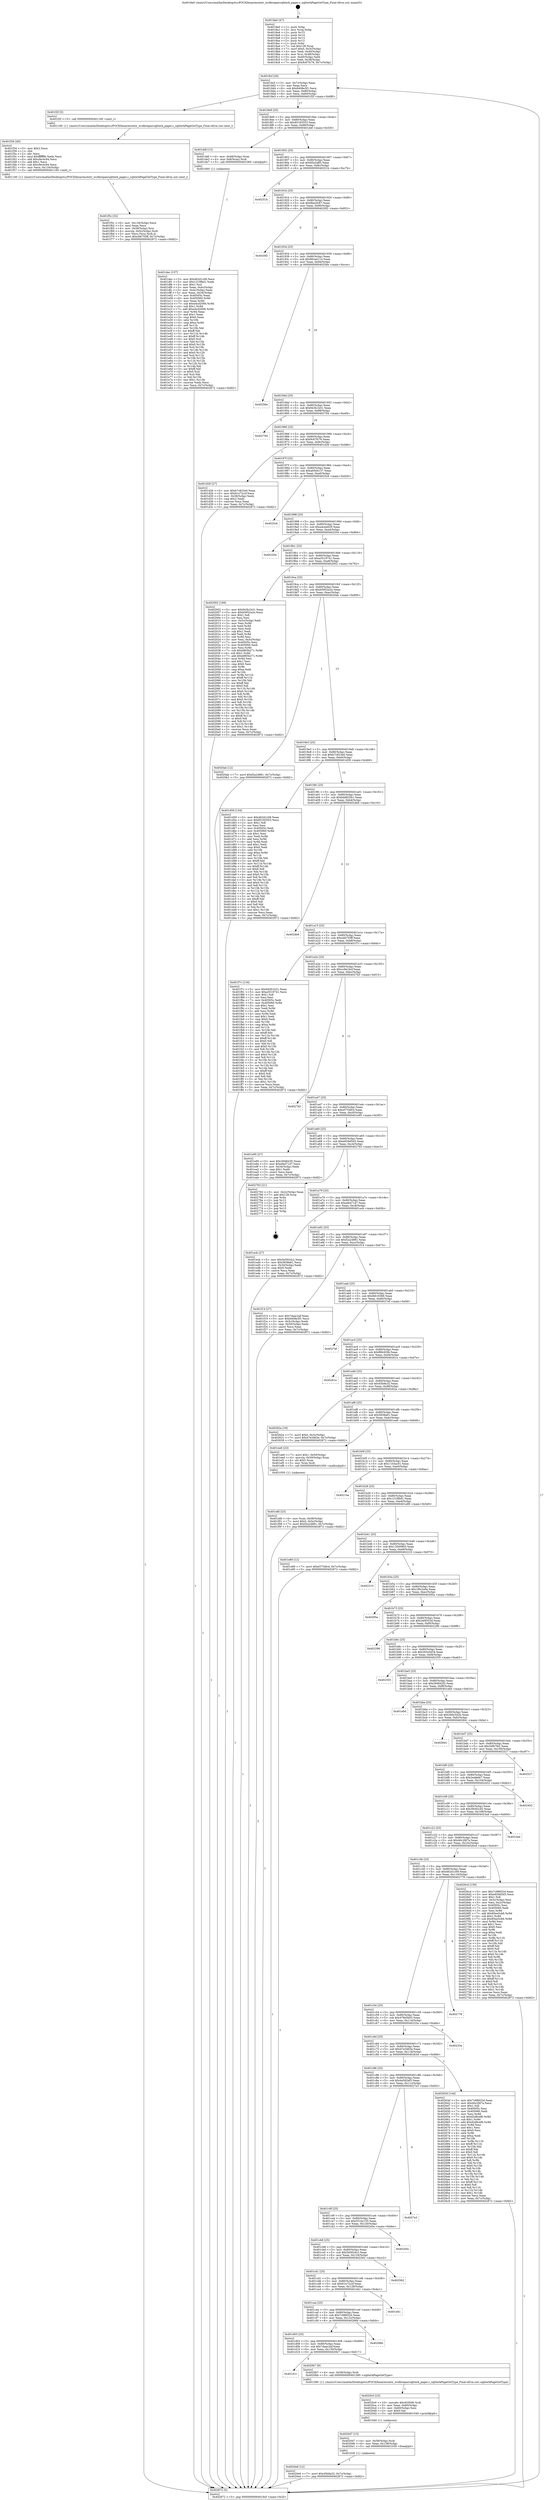 digraph "0x4018a0" {
  label = "0x4018a0 (/mnt/c/Users/mathe/Desktop/tcc/POCII/binaries/extr_wcdbrepairsqliterk_pager.c_sqliterkPageGetType_Final-ollvm.out::main(0))"
  labelloc = "t"
  node[shape=record]

  Entry [label="",width=0.3,height=0.3,shape=circle,fillcolor=black,style=filled]
  "0x4018cf" [label="{
     0x4018cf [26]\l
     | [instrs]\l
     &nbsp;&nbsp;0x4018cf \<+3\>: mov -0x7c(%rbp),%eax\l
     &nbsp;&nbsp;0x4018d2 \<+2\>: mov %eax,%ecx\l
     &nbsp;&nbsp;0x4018d4 \<+6\>: sub $0x8408e3f1,%ecx\l
     &nbsp;&nbsp;0x4018da \<+3\>: mov %eax,-0x80(%rbp)\l
     &nbsp;&nbsp;0x4018dd \<+6\>: mov %ecx,-0x84(%rbp)\l
     &nbsp;&nbsp;0x4018e3 \<+6\>: je 0000000000401f2f \<main+0x68f\>\l
  }"]
  "0x401f2f" [label="{
     0x401f2f [5]\l
     | [instrs]\l
     &nbsp;&nbsp;0x401f2f \<+5\>: call 0000000000401160 \<next_i\>\l
     | [calls]\l
     &nbsp;&nbsp;0x401160 \{1\} (/mnt/c/Users/mathe/Desktop/tcc/POCII/binaries/extr_wcdbrepairsqliterk_pager.c_sqliterkPageGetType_Final-ollvm.out::next_i)\l
  }"]
  "0x4018e9" [label="{
     0x4018e9 [25]\l
     | [instrs]\l
     &nbsp;&nbsp;0x4018e9 \<+5\>: jmp 00000000004018ee \<main+0x4e\>\l
     &nbsp;&nbsp;0x4018ee \<+3\>: mov -0x80(%rbp),%eax\l
     &nbsp;&nbsp;0x4018f1 \<+5\>: sub $0x85183553,%eax\l
     &nbsp;&nbsp;0x4018f6 \<+6\>: mov %eax,-0x88(%rbp)\l
     &nbsp;&nbsp;0x4018fc \<+6\>: je 0000000000401ddf \<main+0x53f\>\l
  }"]
  Exit [label="",width=0.3,height=0.3,shape=circle,fillcolor=black,style=filled,peripheries=2]
  "0x401ddf" [label="{
     0x401ddf [13]\l
     | [instrs]\l
     &nbsp;&nbsp;0x401ddf \<+4\>: mov -0x48(%rbp),%rax\l
     &nbsp;&nbsp;0x401de3 \<+4\>: mov 0x8(%rax),%rdi\l
     &nbsp;&nbsp;0x401de7 \<+5\>: call 0000000000401060 \<atoi@plt\>\l
     | [calls]\l
     &nbsp;&nbsp;0x401060 \{1\} (unknown)\l
  }"]
  "0x401902" [label="{
     0x401902 [25]\l
     | [instrs]\l
     &nbsp;&nbsp;0x401902 \<+5\>: jmp 0000000000401907 \<main+0x67\>\l
     &nbsp;&nbsp;0x401907 \<+3\>: mov -0x80(%rbp),%eax\l
     &nbsp;&nbsp;0x40190a \<+5\>: sub $0x85e2aff3,%eax\l
     &nbsp;&nbsp;0x40190f \<+6\>: mov %eax,-0x8c(%rbp)\l
     &nbsp;&nbsp;0x401915 \<+6\>: je 000000000040251b \<main+0xc7b\>\l
  }"]
  "0x4020e6" [label="{
     0x4020e6 [12]\l
     | [instrs]\l
     &nbsp;&nbsp;0x4020e6 \<+7\>: movl $0x45b9a32,-0x7c(%rbp)\l
     &nbsp;&nbsp;0x4020ed \<+5\>: jmp 0000000000402872 \<main+0xfd2\>\l
  }"]
  "0x40251b" [label="{
     0x40251b\l
  }", style=dashed]
  "0x40191b" [label="{
     0x40191b [25]\l
     | [instrs]\l
     &nbsp;&nbsp;0x40191b \<+5\>: jmp 0000000000401920 \<main+0x80\>\l
     &nbsp;&nbsp;0x401920 \<+3\>: mov -0x80(%rbp),%eax\l
     &nbsp;&nbsp;0x401923 \<+5\>: sub $0x8be2fc87,%eax\l
     &nbsp;&nbsp;0x401928 \<+6\>: mov %eax,-0x90(%rbp)\l
     &nbsp;&nbsp;0x40192e \<+6\>: je 00000000004020f2 \<main+0x852\>\l
  }"]
  "0x4020d7" [label="{
     0x4020d7 [15]\l
     | [instrs]\l
     &nbsp;&nbsp;0x4020d7 \<+4\>: mov -0x58(%rbp),%rdi\l
     &nbsp;&nbsp;0x4020db \<+6\>: mov %eax,-0x138(%rbp)\l
     &nbsp;&nbsp;0x4020e1 \<+5\>: call 0000000000401030 \<free@plt\>\l
     | [calls]\l
     &nbsp;&nbsp;0x401030 \{1\} (unknown)\l
  }"]
  "0x4020f2" [label="{
     0x4020f2\l
  }", style=dashed]
  "0x401934" [label="{
     0x401934 [25]\l
     | [instrs]\l
     &nbsp;&nbsp;0x401934 \<+5\>: jmp 0000000000401939 \<main+0x99\>\l
     &nbsp;&nbsp;0x401939 \<+3\>: mov -0x80(%rbp),%eax\l
     &nbsp;&nbsp;0x40193c \<+5\>: sub $0x90ca4114,%eax\l
     &nbsp;&nbsp;0x401941 \<+6\>: mov %eax,-0x94(%rbp)\l
     &nbsp;&nbsp;0x401947 \<+6\>: je 000000000040256e \<main+0xcce\>\l
  }"]
  "0x4020c0" [label="{
     0x4020c0 [23]\l
     | [instrs]\l
     &nbsp;&nbsp;0x4020c0 \<+10\>: movabs $0x4030d6,%rdi\l
     &nbsp;&nbsp;0x4020ca \<+3\>: mov %eax,-0x60(%rbp)\l
     &nbsp;&nbsp;0x4020cd \<+3\>: mov -0x60(%rbp),%esi\l
     &nbsp;&nbsp;0x4020d0 \<+2\>: mov $0x0,%al\l
     &nbsp;&nbsp;0x4020d2 \<+5\>: call 0000000000401040 \<printf@plt\>\l
     | [calls]\l
     &nbsp;&nbsp;0x401040 \{1\} (unknown)\l
  }"]
  "0x40256e" [label="{
     0x40256e\l
  }", style=dashed]
  "0x40194d" [label="{
     0x40194d [25]\l
     | [instrs]\l
     &nbsp;&nbsp;0x40194d \<+5\>: jmp 0000000000401952 \<main+0xb2\>\l
     &nbsp;&nbsp;0x401952 \<+3\>: mov -0x80(%rbp),%eax\l
     &nbsp;&nbsp;0x401955 \<+5\>: sub $0x943b1b31,%eax\l
     &nbsp;&nbsp;0x40195a \<+6\>: mov %eax,-0x98(%rbp)\l
     &nbsp;&nbsp;0x401960 \<+6\>: je 0000000000402794 \<main+0xef4\>\l
  }"]
  "0x401d1c" [label="{
     0x401d1c\l
  }", style=dashed]
  "0x402794" [label="{
     0x402794\l
  }", style=dashed]
  "0x401966" [label="{
     0x401966 [25]\l
     | [instrs]\l
     &nbsp;&nbsp;0x401966 \<+5\>: jmp 000000000040196b \<main+0xcb\>\l
     &nbsp;&nbsp;0x40196b \<+3\>: mov -0x80(%rbp),%eax\l
     &nbsp;&nbsp;0x40196e \<+5\>: sub $0x9c67fc76,%eax\l
     &nbsp;&nbsp;0x401973 \<+6\>: mov %eax,-0x9c(%rbp)\l
     &nbsp;&nbsp;0x401979 \<+6\>: je 0000000000401d26 \<main+0x486\>\l
  }"]
  "0x4020b7" [label="{
     0x4020b7 [9]\l
     | [instrs]\l
     &nbsp;&nbsp;0x4020b7 \<+4\>: mov -0x58(%rbp),%rdi\l
     &nbsp;&nbsp;0x4020bb \<+5\>: call 0000000000401580 \<sqliterkPageGetType\>\l
     | [calls]\l
     &nbsp;&nbsp;0x401580 \{1\} (/mnt/c/Users/mathe/Desktop/tcc/POCII/binaries/extr_wcdbrepairsqliterk_pager.c_sqliterkPageGetType_Final-ollvm.out::sqliterkPageGetType)\l
  }"]
  "0x401d26" [label="{
     0x401d26 [27]\l
     | [instrs]\l
     &nbsp;&nbsp;0x401d26 \<+5\>: mov $0xb7c823e0,%eax\l
     &nbsp;&nbsp;0x401d2b \<+5\>: mov $0x61e72ccf,%ecx\l
     &nbsp;&nbsp;0x401d30 \<+3\>: mov -0x38(%rbp),%edx\l
     &nbsp;&nbsp;0x401d33 \<+3\>: cmp $0x2,%edx\l
     &nbsp;&nbsp;0x401d36 \<+3\>: cmovne %ecx,%eax\l
     &nbsp;&nbsp;0x401d39 \<+3\>: mov %eax,-0x7c(%rbp)\l
     &nbsp;&nbsp;0x401d3c \<+5\>: jmp 0000000000402872 \<main+0xfd2\>\l
  }"]
  "0x40197f" [label="{
     0x40197f [25]\l
     | [instrs]\l
     &nbsp;&nbsp;0x40197f \<+5\>: jmp 0000000000401984 \<main+0xe4\>\l
     &nbsp;&nbsp;0x401984 \<+3\>: mov -0x80(%rbp),%eax\l
     &nbsp;&nbsp;0x401987 \<+5\>: sub $0xa05d4137,%eax\l
     &nbsp;&nbsp;0x40198c \<+6\>: mov %eax,-0xa0(%rbp)\l
     &nbsp;&nbsp;0x401992 \<+6\>: je 00000000004025c6 \<main+0xd26\>\l
  }"]
  "0x402872" [label="{
     0x402872 [5]\l
     | [instrs]\l
     &nbsp;&nbsp;0x402872 \<+5\>: jmp 00000000004018cf \<main+0x2f\>\l
  }"]
  "0x4018a0" [label="{
     0x4018a0 [47]\l
     | [instrs]\l
     &nbsp;&nbsp;0x4018a0 \<+1\>: push %rbp\l
     &nbsp;&nbsp;0x4018a1 \<+3\>: mov %rsp,%rbp\l
     &nbsp;&nbsp;0x4018a4 \<+2\>: push %r15\l
     &nbsp;&nbsp;0x4018a6 \<+2\>: push %r14\l
     &nbsp;&nbsp;0x4018a8 \<+2\>: push %r13\l
     &nbsp;&nbsp;0x4018aa \<+2\>: push %r12\l
     &nbsp;&nbsp;0x4018ac \<+1\>: push %rbx\l
     &nbsp;&nbsp;0x4018ad \<+7\>: sub $0x128,%rsp\l
     &nbsp;&nbsp;0x4018b4 \<+7\>: movl $0x0,-0x3c(%rbp)\l
     &nbsp;&nbsp;0x4018bb \<+3\>: mov %edi,-0x40(%rbp)\l
     &nbsp;&nbsp;0x4018be \<+4\>: mov %rsi,-0x48(%rbp)\l
     &nbsp;&nbsp;0x4018c2 \<+3\>: mov -0x40(%rbp),%edi\l
     &nbsp;&nbsp;0x4018c5 \<+3\>: mov %edi,-0x38(%rbp)\l
     &nbsp;&nbsp;0x4018c8 \<+7\>: movl $0x9c67fc76,-0x7c(%rbp)\l
  }"]
  "0x401d03" [label="{
     0x401d03 [25]\l
     | [instrs]\l
     &nbsp;&nbsp;0x401d03 \<+5\>: jmp 0000000000401d08 \<main+0x468\>\l
     &nbsp;&nbsp;0x401d08 \<+3\>: mov -0x80(%rbp),%eax\l
     &nbsp;&nbsp;0x401d0b \<+5\>: sub $0x7daac2af,%eax\l
     &nbsp;&nbsp;0x401d10 \<+6\>: mov %eax,-0x130(%rbp)\l
     &nbsp;&nbsp;0x401d16 \<+6\>: je 00000000004020b7 \<main+0x817\>\l
  }"]
  "0x4025c6" [label="{
     0x4025c6\l
  }", style=dashed]
  "0x401998" [label="{
     0x401998 [25]\l
     | [instrs]\l
     &nbsp;&nbsp;0x401998 \<+5\>: jmp 000000000040199d \<main+0xfd\>\l
     &nbsp;&nbsp;0x40199d \<+3\>: mov -0x80(%rbp),%eax\l
     &nbsp;&nbsp;0x4019a0 \<+5\>: sub $0xa4cee629,%eax\l
     &nbsp;&nbsp;0x4019a5 \<+6\>: mov %eax,-0xa4(%rbp)\l
     &nbsp;&nbsp;0x4019ab \<+6\>: je 0000000000402204 \<main+0x964\>\l
  }"]
  "0x40286b" [label="{
     0x40286b\l
  }", style=dashed]
  "0x402204" [label="{
     0x402204\l
  }", style=dashed]
  "0x4019b1" [label="{
     0x4019b1 [25]\l
     | [instrs]\l
     &nbsp;&nbsp;0x4019b1 \<+5\>: jmp 00000000004019b6 \<main+0x116\>\l
     &nbsp;&nbsp;0x4019b6 \<+3\>: mov -0x80(%rbp),%eax\l
     &nbsp;&nbsp;0x4019b9 \<+5\>: sub $0xa5519741,%eax\l
     &nbsp;&nbsp;0x4019be \<+6\>: mov %eax,-0xa8(%rbp)\l
     &nbsp;&nbsp;0x4019c4 \<+6\>: je 0000000000402002 \<main+0x762\>\l
  }"]
  "0x401cea" [label="{
     0x401cea [25]\l
     | [instrs]\l
     &nbsp;&nbsp;0x401cea \<+5\>: jmp 0000000000401cef \<main+0x44f\>\l
     &nbsp;&nbsp;0x401cef \<+3\>: mov -0x80(%rbp),%eax\l
     &nbsp;&nbsp;0x401cf2 \<+5\>: sub $0x7c98932d,%eax\l
     &nbsp;&nbsp;0x401cf7 \<+6\>: mov %eax,-0x12c(%rbp)\l
     &nbsp;&nbsp;0x401cfd \<+6\>: je 000000000040286b \<main+0xfcb\>\l
  }"]
  "0x402002" [label="{
     0x402002 [169]\l
     | [instrs]\l
     &nbsp;&nbsp;0x402002 \<+5\>: mov $0x943b1b31,%eax\l
     &nbsp;&nbsp;0x402007 \<+5\>: mov $0xb5952a2e,%ecx\l
     &nbsp;&nbsp;0x40200c \<+2\>: mov $0x1,%dl\l
     &nbsp;&nbsp;0x40200e \<+2\>: xor %esi,%esi\l
     &nbsp;&nbsp;0x402010 \<+3\>: mov -0x5c(%rbp),%edi\l
     &nbsp;&nbsp;0x402013 \<+3\>: mov %esi,%r8d\l
     &nbsp;&nbsp;0x402016 \<+3\>: sub %edi,%r8d\l
     &nbsp;&nbsp;0x402019 \<+2\>: mov %esi,%edi\l
     &nbsp;&nbsp;0x40201b \<+3\>: sub $0x1,%edi\l
     &nbsp;&nbsp;0x40201e \<+3\>: add %edi,%r8d\l
     &nbsp;&nbsp;0x402021 \<+3\>: sub %r8d,%esi\l
     &nbsp;&nbsp;0x402024 \<+3\>: mov %esi,-0x5c(%rbp)\l
     &nbsp;&nbsp;0x402027 \<+7\>: mov 0x40505c,%esi\l
     &nbsp;&nbsp;0x40202e \<+7\>: mov 0x405060,%edi\l
     &nbsp;&nbsp;0x402035 \<+3\>: mov %esi,%r8d\l
     &nbsp;&nbsp;0x402038 \<+7\>: sub $0xb865b271,%r8d\l
     &nbsp;&nbsp;0x40203f \<+4\>: sub $0x1,%r8d\l
     &nbsp;&nbsp;0x402043 \<+7\>: add $0xb865b271,%r8d\l
     &nbsp;&nbsp;0x40204a \<+4\>: imul %r8d,%esi\l
     &nbsp;&nbsp;0x40204e \<+3\>: and $0x1,%esi\l
     &nbsp;&nbsp;0x402051 \<+3\>: cmp $0x0,%esi\l
     &nbsp;&nbsp;0x402054 \<+4\>: sete %r9b\l
     &nbsp;&nbsp;0x402058 \<+3\>: cmp $0xa,%edi\l
     &nbsp;&nbsp;0x40205b \<+4\>: setl %r10b\l
     &nbsp;&nbsp;0x40205f \<+3\>: mov %r9b,%r11b\l
     &nbsp;&nbsp;0x402062 \<+4\>: xor $0xff,%r11b\l
     &nbsp;&nbsp;0x402066 \<+3\>: mov %r10b,%bl\l
     &nbsp;&nbsp;0x402069 \<+3\>: xor $0xff,%bl\l
     &nbsp;&nbsp;0x40206c \<+3\>: xor $0x0,%dl\l
     &nbsp;&nbsp;0x40206f \<+3\>: mov %r11b,%r14b\l
     &nbsp;&nbsp;0x402072 \<+4\>: and $0x0,%r14b\l
     &nbsp;&nbsp;0x402076 \<+3\>: and %dl,%r9b\l
     &nbsp;&nbsp;0x402079 \<+3\>: mov %bl,%r15b\l
     &nbsp;&nbsp;0x40207c \<+4\>: and $0x0,%r15b\l
     &nbsp;&nbsp;0x402080 \<+3\>: and %dl,%r10b\l
     &nbsp;&nbsp;0x402083 \<+3\>: or %r9b,%r14b\l
     &nbsp;&nbsp;0x402086 \<+3\>: or %r10b,%r15b\l
     &nbsp;&nbsp;0x402089 \<+3\>: xor %r15b,%r14b\l
     &nbsp;&nbsp;0x40208c \<+3\>: or %bl,%r11b\l
     &nbsp;&nbsp;0x40208f \<+4\>: xor $0xff,%r11b\l
     &nbsp;&nbsp;0x402093 \<+3\>: or $0x0,%dl\l
     &nbsp;&nbsp;0x402096 \<+3\>: and %dl,%r11b\l
     &nbsp;&nbsp;0x402099 \<+3\>: or %r11b,%r14b\l
     &nbsp;&nbsp;0x40209c \<+4\>: test $0x1,%r14b\l
     &nbsp;&nbsp;0x4020a0 \<+3\>: cmovne %ecx,%eax\l
     &nbsp;&nbsp;0x4020a3 \<+3\>: mov %eax,-0x7c(%rbp)\l
     &nbsp;&nbsp;0x4020a6 \<+5\>: jmp 0000000000402872 \<main+0xfd2\>\l
  }"]
  "0x4019ca" [label="{
     0x4019ca [25]\l
     | [instrs]\l
     &nbsp;&nbsp;0x4019ca \<+5\>: jmp 00000000004019cf \<main+0x12f\>\l
     &nbsp;&nbsp;0x4019cf \<+3\>: mov -0x80(%rbp),%eax\l
     &nbsp;&nbsp;0x4019d2 \<+5\>: sub $0xb5952a2e,%eax\l
     &nbsp;&nbsp;0x4019d7 \<+6\>: mov %eax,-0xac(%rbp)\l
     &nbsp;&nbsp;0x4019dd \<+6\>: je 00000000004020ab \<main+0x80b\>\l
  }"]
  "0x401d41" [label="{
     0x401d41\l
  }", style=dashed]
  "0x4020ab" [label="{
     0x4020ab [12]\l
     | [instrs]\l
     &nbsp;&nbsp;0x4020ab \<+7\>: movl $0xf2a24881,-0x7c(%rbp)\l
     &nbsp;&nbsp;0x4020b2 \<+5\>: jmp 0000000000402872 \<main+0xfd2\>\l
  }"]
  "0x4019e3" [label="{
     0x4019e3 [25]\l
     | [instrs]\l
     &nbsp;&nbsp;0x4019e3 \<+5\>: jmp 00000000004019e8 \<main+0x148\>\l
     &nbsp;&nbsp;0x4019e8 \<+3\>: mov -0x80(%rbp),%eax\l
     &nbsp;&nbsp;0x4019eb \<+5\>: sub $0xb7c823e0,%eax\l
     &nbsp;&nbsp;0x4019f0 \<+6\>: mov %eax,-0xb0(%rbp)\l
     &nbsp;&nbsp;0x4019f6 \<+6\>: je 0000000000401d59 \<main+0x4b9\>\l
  }"]
  "0x401cd1" [label="{
     0x401cd1 [25]\l
     | [instrs]\l
     &nbsp;&nbsp;0x401cd1 \<+5\>: jmp 0000000000401cd6 \<main+0x436\>\l
     &nbsp;&nbsp;0x401cd6 \<+3\>: mov -0x80(%rbp),%eax\l
     &nbsp;&nbsp;0x401cd9 \<+5\>: sub $0x61e72ccf,%eax\l
     &nbsp;&nbsp;0x401cde \<+6\>: mov %eax,-0x128(%rbp)\l
     &nbsp;&nbsp;0x401ce4 \<+6\>: je 0000000000401d41 \<main+0x4a1\>\l
  }"]
  "0x401d59" [label="{
     0x401d59 [134]\l
     | [instrs]\l
     &nbsp;&nbsp;0x401d59 \<+5\>: mov $0x462d1c09,%eax\l
     &nbsp;&nbsp;0x401d5e \<+5\>: mov $0x85183553,%ecx\l
     &nbsp;&nbsp;0x401d63 \<+2\>: mov $0x1,%dl\l
     &nbsp;&nbsp;0x401d65 \<+2\>: xor %esi,%esi\l
     &nbsp;&nbsp;0x401d67 \<+7\>: mov 0x40505c,%edi\l
     &nbsp;&nbsp;0x401d6e \<+8\>: mov 0x405060,%r8d\l
     &nbsp;&nbsp;0x401d76 \<+3\>: sub $0x1,%esi\l
     &nbsp;&nbsp;0x401d79 \<+3\>: mov %edi,%r9d\l
     &nbsp;&nbsp;0x401d7c \<+3\>: add %esi,%r9d\l
     &nbsp;&nbsp;0x401d7f \<+4\>: imul %r9d,%edi\l
     &nbsp;&nbsp;0x401d83 \<+3\>: and $0x1,%edi\l
     &nbsp;&nbsp;0x401d86 \<+3\>: cmp $0x0,%edi\l
     &nbsp;&nbsp;0x401d89 \<+4\>: sete %r10b\l
     &nbsp;&nbsp;0x401d8d \<+4\>: cmp $0xa,%r8d\l
     &nbsp;&nbsp;0x401d91 \<+4\>: setl %r11b\l
     &nbsp;&nbsp;0x401d95 \<+3\>: mov %r10b,%bl\l
     &nbsp;&nbsp;0x401d98 \<+3\>: xor $0xff,%bl\l
     &nbsp;&nbsp;0x401d9b \<+3\>: mov %r11b,%r14b\l
     &nbsp;&nbsp;0x401d9e \<+4\>: xor $0xff,%r14b\l
     &nbsp;&nbsp;0x401da2 \<+3\>: xor $0x0,%dl\l
     &nbsp;&nbsp;0x401da5 \<+3\>: mov %bl,%r15b\l
     &nbsp;&nbsp;0x401da8 \<+4\>: and $0x0,%r15b\l
     &nbsp;&nbsp;0x401dac \<+3\>: and %dl,%r10b\l
     &nbsp;&nbsp;0x401daf \<+3\>: mov %r14b,%r12b\l
     &nbsp;&nbsp;0x401db2 \<+4\>: and $0x0,%r12b\l
     &nbsp;&nbsp;0x401db6 \<+3\>: and %dl,%r11b\l
     &nbsp;&nbsp;0x401db9 \<+3\>: or %r10b,%r15b\l
     &nbsp;&nbsp;0x401dbc \<+3\>: or %r11b,%r12b\l
     &nbsp;&nbsp;0x401dbf \<+3\>: xor %r12b,%r15b\l
     &nbsp;&nbsp;0x401dc2 \<+3\>: or %r14b,%bl\l
     &nbsp;&nbsp;0x401dc5 \<+3\>: xor $0xff,%bl\l
     &nbsp;&nbsp;0x401dc8 \<+3\>: or $0x0,%dl\l
     &nbsp;&nbsp;0x401dcb \<+2\>: and %dl,%bl\l
     &nbsp;&nbsp;0x401dcd \<+3\>: or %bl,%r15b\l
     &nbsp;&nbsp;0x401dd0 \<+4\>: test $0x1,%r15b\l
     &nbsp;&nbsp;0x401dd4 \<+3\>: cmovne %ecx,%eax\l
     &nbsp;&nbsp;0x401dd7 \<+3\>: mov %eax,-0x7c(%rbp)\l
     &nbsp;&nbsp;0x401dda \<+5\>: jmp 0000000000402872 \<main+0xfd2\>\l
  }"]
  "0x4019fc" [label="{
     0x4019fc [25]\l
     | [instrs]\l
     &nbsp;&nbsp;0x4019fc \<+5\>: jmp 0000000000401a01 \<main+0x161\>\l
     &nbsp;&nbsp;0x401a01 \<+3\>: mov -0x80(%rbp),%eax\l
     &nbsp;&nbsp;0x401a04 \<+5\>: sub $0xbdd825b1,%eax\l
     &nbsp;&nbsp;0x401a09 \<+6\>: mov %eax,-0xb4(%rbp)\l
     &nbsp;&nbsp;0x401a0f \<+6\>: je 00000000004024b6 \<main+0xc16\>\l
  }"]
  "0x401dec" [label="{
     0x401dec [157]\l
     | [instrs]\l
     &nbsp;&nbsp;0x401dec \<+5\>: mov $0x462d1c09,%ecx\l
     &nbsp;&nbsp;0x401df1 \<+5\>: mov $0x1210fbd1,%edx\l
     &nbsp;&nbsp;0x401df6 \<+3\>: mov $0x1,%sil\l
     &nbsp;&nbsp;0x401df9 \<+3\>: mov %eax,-0x4c(%rbp)\l
     &nbsp;&nbsp;0x401dfc \<+3\>: mov -0x4c(%rbp),%eax\l
     &nbsp;&nbsp;0x401dff \<+3\>: mov %eax,-0x34(%rbp)\l
     &nbsp;&nbsp;0x401e02 \<+7\>: mov 0x40505c,%eax\l
     &nbsp;&nbsp;0x401e09 \<+8\>: mov 0x405060,%r8d\l
     &nbsp;&nbsp;0x401e11 \<+3\>: mov %eax,%r9d\l
     &nbsp;&nbsp;0x401e14 \<+7\>: sub $0xe4cd2006,%r9d\l
     &nbsp;&nbsp;0x401e1b \<+4\>: sub $0x1,%r9d\l
     &nbsp;&nbsp;0x401e1f \<+7\>: add $0xe4cd2006,%r9d\l
     &nbsp;&nbsp;0x401e26 \<+4\>: imul %r9d,%eax\l
     &nbsp;&nbsp;0x401e2a \<+3\>: and $0x1,%eax\l
     &nbsp;&nbsp;0x401e2d \<+3\>: cmp $0x0,%eax\l
     &nbsp;&nbsp;0x401e30 \<+4\>: sete %r10b\l
     &nbsp;&nbsp;0x401e34 \<+4\>: cmp $0xa,%r8d\l
     &nbsp;&nbsp;0x401e38 \<+4\>: setl %r11b\l
     &nbsp;&nbsp;0x401e3c \<+3\>: mov %r10b,%bl\l
     &nbsp;&nbsp;0x401e3f \<+3\>: xor $0xff,%bl\l
     &nbsp;&nbsp;0x401e42 \<+3\>: mov %r11b,%r14b\l
     &nbsp;&nbsp;0x401e45 \<+4\>: xor $0xff,%r14b\l
     &nbsp;&nbsp;0x401e49 \<+4\>: xor $0x0,%sil\l
     &nbsp;&nbsp;0x401e4d \<+3\>: mov %bl,%r15b\l
     &nbsp;&nbsp;0x401e50 \<+4\>: and $0x0,%r15b\l
     &nbsp;&nbsp;0x401e54 \<+3\>: and %sil,%r10b\l
     &nbsp;&nbsp;0x401e57 \<+3\>: mov %r14b,%r12b\l
     &nbsp;&nbsp;0x401e5a \<+4\>: and $0x0,%r12b\l
     &nbsp;&nbsp;0x401e5e \<+3\>: and %sil,%r11b\l
     &nbsp;&nbsp;0x401e61 \<+3\>: or %r10b,%r15b\l
     &nbsp;&nbsp;0x401e64 \<+3\>: or %r11b,%r12b\l
     &nbsp;&nbsp;0x401e67 \<+3\>: xor %r12b,%r15b\l
     &nbsp;&nbsp;0x401e6a \<+3\>: or %r14b,%bl\l
     &nbsp;&nbsp;0x401e6d \<+3\>: xor $0xff,%bl\l
     &nbsp;&nbsp;0x401e70 \<+4\>: or $0x0,%sil\l
     &nbsp;&nbsp;0x401e74 \<+3\>: and %sil,%bl\l
     &nbsp;&nbsp;0x401e77 \<+3\>: or %bl,%r15b\l
     &nbsp;&nbsp;0x401e7a \<+4\>: test $0x1,%r15b\l
     &nbsp;&nbsp;0x401e7e \<+3\>: cmovne %edx,%ecx\l
     &nbsp;&nbsp;0x401e81 \<+3\>: mov %ecx,-0x7c(%rbp)\l
     &nbsp;&nbsp;0x401e84 \<+5\>: jmp 0000000000402872 \<main+0xfd2\>\l
  }"]
  "0x402562" [label="{
     0x402562\l
  }", style=dashed]
  "0x4024b6" [label="{
     0x4024b6\l
  }", style=dashed]
  "0x401a15" [label="{
     0x401a15 [25]\l
     | [instrs]\l
     &nbsp;&nbsp;0x401a15 \<+5\>: jmp 0000000000401a1a \<main+0x17a\>\l
     &nbsp;&nbsp;0x401a1a \<+3\>: mov -0x80(%rbp),%eax\l
     &nbsp;&nbsp;0x401a1d \<+5\>: sub $0xcb6755ff,%eax\l
     &nbsp;&nbsp;0x401a22 \<+6\>: mov %eax,-0xb8(%rbp)\l
     &nbsp;&nbsp;0x401a28 \<+6\>: je 0000000000401f7c \<main+0x6dc\>\l
  }"]
  "0x401cb8" [label="{
     0x401cb8 [25]\l
     | [instrs]\l
     &nbsp;&nbsp;0x401cb8 \<+5\>: jmp 0000000000401cbd \<main+0x41d\>\l
     &nbsp;&nbsp;0x401cbd \<+3\>: mov -0x80(%rbp),%eax\l
     &nbsp;&nbsp;0x401cc0 \<+5\>: sub $0x5e5924c2,%eax\l
     &nbsp;&nbsp;0x401cc5 \<+6\>: mov %eax,-0x124(%rbp)\l
     &nbsp;&nbsp;0x401ccb \<+6\>: je 0000000000402562 \<main+0xcc2\>\l
  }"]
  "0x401f7c" [label="{
     0x401f7c [134]\l
     | [instrs]\l
     &nbsp;&nbsp;0x401f7c \<+5\>: mov $0x943b1b31,%eax\l
     &nbsp;&nbsp;0x401f81 \<+5\>: mov $0xa5519741,%ecx\l
     &nbsp;&nbsp;0x401f86 \<+2\>: mov $0x1,%dl\l
     &nbsp;&nbsp;0x401f88 \<+2\>: xor %esi,%esi\l
     &nbsp;&nbsp;0x401f8a \<+7\>: mov 0x40505c,%edi\l
     &nbsp;&nbsp;0x401f91 \<+8\>: mov 0x405060,%r8d\l
     &nbsp;&nbsp;0x401f99 \<+3\>: sub $0x1,%esi\l
     &nbsp;&nbsp;0x401f9c \<+3\>: mov %edi,%r9d\l
     &nbsp;&nbsp;0x401f9f \<+3\>: add %esi,%r9d\l
     &nbsp;&nbsp;0x401fa2 \<+4\>: imul %r9d,%edi\l
     &nbsp;&nbsp;0x401fa6 \<+3\>: and $0x1,%edi\l
     &nbsp;&nbsp;0x401fa9 \<+3\>: cmp $0x0,%edi\l
     &nbsp;&nbsp;0x401fac \<+4\>: sete %r10b\l
     &nbsp;&nbsp;0x401fb0 \<+4\>: cmp $0xa,%r8d\l
     &nbsp;&nbsp;0x401fb4 \<+4\>: setl %r11b\l
     &nbsp;&nbsp;0x401fb8 \<+3\>: mov %r10b,%bl\l
     &nbsp;&nbsp;0x401fbb \<+3\>: xor $0xff,%bl\l
     &nbsp;&nbsp;0x401fbe \<+3\>: mov %r11b,%r14b\l
     &nbsp;&nbsp;0x401fc1 \<+4\>: xor $0xff,%r14b\l
     &nbsp;&nbsp;0x401fc5 \<+3\>: xor $0x0,%dl\l
     &nbsp;&nbsp;0x401fc8 \<+3\>: mov %bl,%r15b\l
     &nbsp;&nbsp;0x401fcb \<+4\>: and $0x0,%r15b\l
     &nbsp;&nbsp;0x401fcf \<+3\>: and %dl,%r10b\l
     &nbsp;&nbsp;0x401fd2 \<+3\>: mov %r14b,%r12b\l
     &nbsp;&nbsp;0x401fd5 \<+4\>: and $0x0,%r12b\l
     &nbsp;&nbsp;0x401fd9 \<+3\>: and %dl,%r11b\l
     &nbsp;&nbsp;0x401fdc \<+3\>: or %r10b,%r15b\l
     &nbsp;&nbsp;0x401fdf \<+3\>: or %r11b,%r12b\l
     &nbsp;&nbsp;0x401fe2 \<+3\>: xor %r12b,%r15b\l
     &nbsp;&nbsp;0x401fe5 \<+3\>: or %r14b,%bl\l
     &nbsp;&nbsp;0x401fe8 \<+3\>: xor $0xff,%bl\l
     &nbsp;&nbsp;0x401feb \<+3\>: or $0x0,%dl\l
     &nbsp;&nbsp;0x401fee \<+2\>: and %dl,%bl\l
     &nbsp;&nbsp;0x401ff0 \<+3\>: or %bl,%r15b\l
     &nbsp;&nbsp;0x401ff3 \<+4\>: test $0x1,%r15b\l
     &nbsp;&nbsp;0x401ff7 \<+3\>: cmovne %ecx,%eax\l
     &nbsp;&nbsp;0x401ffa \<+3\>: mov %eax,-0x7c(%rbp)\l
     &nbsp;&nbsp;0x401ffd \<+5\>: jmp 0000000000402872 \<main+0xfd2\>\l
  }"]
  "0x401a2e" [label="{
     0x401a2e [25]\l
     | [instrs]\l
     &nbsp;&nbsp;0x401a2e \<+5\>: jmp 0000000000401a33 \<main+0x193\>\l
     &nbsp;&nbsp;0x401a33 \<+3\>: mov -0x80(%rbp),%eax\l
     &nbsp;&nbsp;0x401a36 \<+5\>: sub $0xcc9e1bcf,%eax\l
     &nbsp;&nbsp;0x401a3b \<+6\>: mov %eax,-0xbc(%rbp)\l
     &nbsp;&nbsp;0x401a41 \<+6\>: je 00000000004027b5 \<main+0xf15\>\l
  }"]
  "0x40245e" [label="{
     0x40245e\l
  }", style=dashed]
  "0x4027b5" [label="{
     0x4027b5\l
  }", style=dashed]
  "0x401a47" [label="{
     0x401a47 [25]\l
     | [instrs]\l
     &nbsp;&nbsp;0x401a47 \<+5\>: jmp 0000000000401a4c \<main+0x1ac\>\l
     &nbsp;&nbsp;0x401a4c \<+3\>: mov -0x80(%rbp),%eax\l
     &nbsp;&nbsp;0x401a4f \<+5\>: sub $0xe5754fc4,%eax\l
     &nbsp;&nbsp;0x401a54 \<+6\>: mov %eax,-0xc0(%rbp)\l
     &nbsp;&nbsp;0x401a5a \<+6\>: je 0000000000401e95 \<main+0x5f5\>\l
  }"]
  "0x401c9f" [label="{
     0x401c9f [25]\l
     | [instrs]\l
     &nbsp;&nbsp;0x401c9f \<+5\>: jmp 0000000000401ca4 \<main+0x404\>\l
     &nbsp;&nbsp;0x401ca4 \<+3\>: mov -0x80(%rbp),%eax\l
     &nbsp;&nbsp;0x401ca7 \<+5\>: sub $0x551bc155,%eax\l
     &nbsp;&nbsp;0x401cac \<+6\>: mov %eax,-0x120(%rbp)\l
     &nbsp;&nbsp;0x401cb2 \<+6\>: je 000000000040245e \<main+0xbbe\>\l
  }"]
  "0x401e95" [label="{
     0x401e95 [27]\l
     | [instrs]\l
     &nbsp;&nbsp;0x401e95 \<+5\>: mov $0x294842f2,%eax\l
     &nbsp;&nbsp;0x401e9a \<+5\>: mov $0xefed71d7,%ecx\l
     &nbsp;&nbsp;0x401e9f \<+3\>: mov -0x34(%rbp),%edx\l
     &nbsp;&nbsp;0x401ea2 \<+3\>: cmp $0x1,%edx\l
     &nbsp;&nbsp;0x401ea5 \<+3\>: cmovl %ecx,%eax\l
     &nbsp;&nbsp;0x401ea8 \<+3\>: mov %eax,-0x7c(%rbp)\l
     &nbsp;&nbsp;0x401eab \<+5\>: jmp 0000000000402872 \<main+0xfd2\>\l
  }"]
  "0x401a60" [label="{
     0x401a60 [25]\l
     | [instrs]\l
     &nbsp;&nbsp;0x401a60 \<+5\>: jmp 0000000000401a65 \<main+0x1c5\>\l
     &nbsp;&nbsp;0x401a65 \<+3\>: mov -0x80(%rbp),%eax\l
     &nbsp;&nbsp;0x401a68 \<+5\>: sub $0xe929d5d3,%eax\l
     &nbsp;&nbsp;0x401a6d \<+6\>: mov %eax,-0xc4(%rbp)\l
     &nbsp;&nbsp;0x401a73 \<+6\>: je 0000000000402763 \<main+0xec3\>\l
  }"]
  "0x4027e3" [label="{
     0x4027e3\l
  }", style=dashed]
  "0x402763" [label="{
     0x402763 [21]\l
     | [instrs]\l
     &nbsp;&nbsp;0x402763 \<+3\>: mov -0x2c(%rbp),%eax\l
     &nbsp;&nbsp;0x402766 \<+7\>: add $0x128,%rsp\l
     &nbsp;&nbsp;0x40276d \<+1\>: pop %rbx\l
     &nbsp;&nbsp;0x40276e \<+2\>: pop %r12\l
     &nbsp;&nbsp;0x402770 \<+2\>: pop %r13\l
     &nbsp;&nbsp;0x402772 \<+2\>: pop %r14\l
     &nbsp;&nbsp;0x402774 \<+2\>: pop %r15\l
     &nbsp;&nbsp;0x402776 \<+1\>: pop %rbp\l
     &nbsp;&nbsp;0x402777 \<+1\>: ret\l
  }"]
  "0x401a79" [label="{
     0x401a79 [25]\l
     | [instrs]\l
     &nbsp;&nbsp;0x401a79 \<+5\>: jmp 0000000000401a7e \<main+0x1de\>\l
     &nbsp;&nbsp;0x401a7e \<+3\>: mov -0x80(%rbp),%eax\l
     &nbsp;&nbsp;0x401a81 \<+5\>: sub $0xefed71d7,%eax\l
     &nbsp;&nbsp;0x401a86 \<+6\>: mov %eax,-0xc8(%rbp)\l
     &nbsp;&nbsp;0x401a8c \<+6\>: je 0000000000401ecb \<main+0x62b\>\l
  }"]
  "0x401c86" [label="{
     0x401c86 [25]\l
     | [instrs]\l
     &nbsp;&nbsp;0x401c86 \<+5\>: jmp 0000000000401c8b \<main+0x3eb\>\l
     &nbsp;&nbsp;0x401c8b \<+3\>: mov -0x80(%rbp),%eax\l
     &nbsp;&nbsp;0x401c8e \<+5\>: sub $0x4a582ef3,%eax\l
     &nbsp;&nbsp;0x401c93 \<+6\>: mov %eax,-0x11c(%rbp)\l
     &nbsp;&nbsp;0x401c99 \<+6\>: je 00000000004027e3 \<main+0xf43\>\l
  }"]
  "0x401ecb" [label="{
     0x401ecb [27]\l
     | [instrs]\l
     &nbsp;&nbsp;0x401ecb \<+5\>: mov $0x5e5924c2,%eax\l
     &nbsp;&nbsp;0x401ed0 \<+5\>: mov $0x5838a61,%ecx\l
     &nbsp;&nbsp;0x401ed5 \<+3\>: mov -0x34(%rbp),%edx\l
     &nbsp;&nbsp;0x401ed8 \<+3\>: cmp $0x0,%edx\l
     &nbsp;&nbsp;0x401edb \<+3\>: cmove %ecx,%eax\l
     &nbsp;&nbsp;0x401ede \<+3\>: mov %eax,-0x7c(%rbp)\l
     &nbsp;&nbsp;0x401ee1 \<+5\>: jmp 0000000000402872 \<main+0xfd2\>\l
  }"]
  "0x401a92" [label="{
     0x401a92 [25]\l
     | [instrs]\l
     &nbsp;&nbsp;0x401a92 \<+5\>: jmp 0000000000401a97 \<main+0x1f7\>\l
     &nbsp;&nbsp;0x401a97 \<+3\>: mov -0x80(%rbp),%eax\l
     &nbsp;&nbsp;0x401a9a \<+5\>: sub $0xf2a24881,%eax\l
     &nbsp;&nbsp;0x401a9f \<+6\>: mov %eax,-0xcc(%rbp)\l
     &nbsp;&nbsp;0x401aa5 \<+6\>: je 0000000000401f14 \<main+0x674\>\l
  }"]
  "0x40263d" [label="{
     0x40263d [144]\l
     | [instrs]\l
     &nbsp;&nbsp;0x40263d \<+5\>: mov $0x7c98932d,%eax\l
     &nbsp;&nbsp;0x402642 \<+5\>: mov $0x40c2fd7a,%ecx\l
     &nbsp;&nbsp;0x402647 \<+2\>: mov $0x1,%dl\l
     &nbsp;&nbsp;0x402649 \<+7\>: mov 0x40505c,%esi\l
     &nbsp;&nbsp;0x402650 \<+7\>: mov 0x405060,%edi\l
     &nbsp;&nbsp;0x402657 \<+3\>: mov %esi,%r8d\l
     &nbsp;&nbsp;0x40265a \<+7\>: sub $0xd2d8cef6,%r8d\l
     &nbsp;&nbsp;0x402661 \<+4\>: sub $0x1,%r8d\l
     &nbsp;&nbsp;0x402665 \<+7\>: add $0xd2d8cef6,%r8d\l
     &nbsp;&nbsp;0x40266c \<+4\>: imul %r8d,%esi\l
     &nbsp;&nbsp;0x402670 \<+3\>: and $0x1,%esi\l
     &nbsp;&nbsp;0x402673 \<+3\>: cmp $0x0,%esi\l
     &nbsp;&nbsp;0x402676 \<+4\>: sete %r9b\l
     &nbsp;&nbsp;0x40267a \<+3\>: cmp $0xa,%edi\l
     &nbsp;&nbsp;0x40267d \<+4\>: setl %r10b\l
     &nbsp;&nbsp;0x402681 \<+3\>: mov %r9b,%r11b\l
     &nbsp;&nbsp;0x402684 \<+4\>: xor $0xff,%r11b\l
     &nbsp;&nbsp;0x402688 \<+3\>: mov %r10b,%bl\l
     &nbsp;&nbsp;0x40268b \<+3\>: xor $0xff,%bl\l
     &nbsp;&nbsp;0x40268e \<+3\>: xor $0x0,%dl\l
     &nbsp;&nbsp;0x402691 \<+3\>: mov %r11b,%r14b\l
     &nbsp;&nbsp;0x402694 \<+4\>: and $0x0,%r14b\l
     &nbsp;&nbsp;0x402698 \<+3\>: and %dl,%r9b\l
     &nbsp;&nbsp;0x40269b \<+3\>: mov %bl,%r15b\l
     &nbsp;&nbsp;0x40269e \<+4\>: and $0x0,%r15b\l
     &nbsp;&nbsp;0x4026a2 \<+3\>: and %dl,%r10b\l
     &nbsp;&nbsp;0x4026a5 \<+3\>: or %r9b,%r14b\l
     &nbsp;&nbsp;0x4026a8 \<+3\>: or %r10b,%r15b\l
     &nbsp;&nbsp;0x4026ab \<+3\>: xor %r15b,%r14b\l
     &nbsp;&nbsp;0x4026ae \<+3\>: or %bl,%r11b\l
     &nbsp;&nbsp;0x4026b1 \<+4\>: xor $0xff,%r11b\l
     &nbsp;&nbsp;0x4026b5 \<+3\>: or $0x0,%dl\l
     &nbsp;&nbsp;0x4026b8 \<+3\>: and %dl,%r11b\l
     &nbsp;&nbsp;0x4026bb \<+3\>: or %r11b,%r14b\l
     &nbsp;&nbsp;0x4026be \<+4\>: test $0x1,%r14b\l
     &nbsp;&nbsp;0x4026c2 \<+3\>: cmovne %ecx,%eax\l
     &nbsp;&nbsp;0x4026c5 \<+3\>: mov %eax,-0x7c(%rbp)\l
     &nbsp;&nbsp;0x4026c8 \<+5\>: jmp 0000000000402872 \<main+0xfd2\>\l
  }"]
  "0x401f14" [label="{
     0x401f14 [27]\l
     | [instrs]\l
     &nbsp;&nbsp;0x401f14 \<+5\>: mov $0x7daac2af,%eax\l
     &nbsp;&nbsp;0x401f19 \<+5\>: mov $0x8408e3f1,%ecx\l
     &nbsp;&nbsp;0x401f1e \<+3\>: mov -0x5c(%rbp),%edx\l
     &nbsp;&nbsp;0x401f21 \<+3\>: cmp -0x50(%rbp),%edx\l
     &nbsp;&nbsp;0x401f24 \<+3\>: cmovl %ecx,%eax\l
     &nbsp;&nbsp;0x401f27 \<+3\>: mov %eax,-0x7c(%rbp)\l
     &nbsp;&nbsp;0x401f2a \<+5\>: jmp 0000000000402872 \<main+0xfd2\>\l
  }"]
  "0x401aab" [label="{
     0x401aab [25]\l
     | [instrs]\l
     &nbsp;&nbsp;0x401aab \<+5\>: jmp 0000000000401ab0 \<main+0x210\>\l
     &nbsp;&nbsp;0x401ab0 \<+3\>: mov -0x80(%rbp),%eax\l
     &nbsp;&nbsp;0x401ab3 \<+5\>: sub $0xf4619368,%eax\l
     &nbsp;&nbsp;0x401ab8 \<+6\>: mov %eax,-0xd0(%rbp)\l
     &nbsp;&nbsp;0x401abe \<+6\>: je 00000000004027ef \<main+0xf4f\>\l
  }"]
  "0x401c6d" [label="{
     0x401c6d [25]\l
     | [instrs]\l
     &nbsp;&nbsp;0x401c6d \<+5\>: jmp 0000000000401c72 \<main+0x3d2\>\l
     &nbsp;&nbsp;0x401c72 \<+3\>: mov -0x80(%rbp),%eax\l
     &nbsp;&nbsp;0x401c75 \<+5\>: sub $0x47e3463e,%eax\l
     &nbsp;&nbsp;0x401c7a \<+6\>: mov %eax,-0x118(%rbp)\l
     &nbsp;&nbsp;0x401c80 \<+6\>: je 000000000040263d \<main+0xd9d\>\l
  }"]
  "0x4027ef" [label="{
     0x4027ef\l
  }", style=dashed]
  "0x401ac4" [label="{
     0x401ac4 [25]\l
     | [instrs]\l
     &nbsp;&nbsp;0x401ac4 \<+5\>: jmp 0000000000401ac9 \<main+0x229\>\l
     &nbsp;&nbsp;0x401ac9 \<+3\>: mov -0x80(%rbp),%eax\l
     &nbsp;&nbsp;0x401acc \<+5\>: sub $0xf86c63fe,%eax\l
     &nbsp;&nbsp;0x401ad1 \<+6\>: mov %eax,-0xd4(%rbp)\l
     &nbsp;&nbsp;0x401ad7 \<+6\>: je 000000000040261e \<main+0xd7e\>\l
  }"]
  "0x40233a" [label="{
     0x40233a\l
  }", style=dashed]
  "0x40261e" [label="{
     0x40261e\l
  }", style=dashed]
  "0x401add" [label="{
     0x401add [25]\l
     | [instrs]\l
     &nbsp;&nbsp;0x401add \<+5\>: jmp 0000000000401ae2 \<main+0x242\>\l
     &nbsp;&nbsp;0x401ae2 \<+3\>: mov -0x80(%rbp),%eax\l
     &nbsp;&nbsp;0x401ae5 \<+5\>: sub $0x45b9a32,%eax\l
     &nbsp;&nbsp;0x401aea \<+6\>: mov %eax,-0xd8(%rbp)\l
     &nbsp;&nbsp;0x401af0 \<+6\>: je 000000000040262a \<main+0xd8a\>\l
  }"]
  "0x401c54" [label="{
     0x401c54 [25]\l
     | [instrs]\l
     &nbsp;&nbsp;0x401c54 \<+5\>: jmp 0000000000401c59 \<main+0x3b9\>\l
     &nbsp;&nbsp;0x401c59 \<+3\>: mov -0x80(%rbp),%eax\l
     &nbsp;&nbsp;0x401c5c \<+5\>: sub $0x478e5b03,%eax\l
     &nbsp;&nbsp;0x401c61 \<+6\>: mov %eax,-0x114(%rbp)\l
     &nbsp;&nbsp;0x401c67 \<+6\>: je 000000000040233a \<main+0xa9a\>\l
  }"]
  "0x40262a" [label="{
     0x40262a [19]\l
     | [instrs]\l
     &nbsp;&nbsp;0x40262a \<+7\>: movl $0x0,-0x3c(%rbp)\l
     &nbsp;&nbsp;0x402631 \<+7\>: movl $0x47e3463e,-0x7c(%rbp)\l
     &nbsp;&nbsp;0x402638 \<+5\>: jmp 0000000000402872 \<main+0xfd2\>\l
  }"]
  "0x401af6" [label="{
     0x401af6 [25]\l
     | [instrs]\l
     &nbsp;&nbsp;0x401af6 \<+5\>: jmp 0000000000401afb \<main+0x25b\>\l
     &nbsp;&nbsp;0x401afb \<+3\>: mov -0x80(%rbp),%eax\l
     &nbsp;&nbsp;0x401afe \<+5\>: sub $0x5838a61,%eax\l
     &nbsp;&nbsp;0x401b03 \<+6\>: mov %eax,-0xdc(%rbp)\l
     &nbsp;&nbsp;0x401b09 \<+6\>: je 0000000000401ee6 \<main+0x646\>\l
  }"]
  "0x402778" [label="{
     0x402778\l
  }", style=dashed]
  "0x401ee6" [label="{
     0x401ee6 [23]\l
     | [instrs]\l
     &nbsp;&nbsp;0x401ee6 \<+7\>: movl $0x1,-0x50(%rbp)\l
     &nbsp;&nbsp;0x401eed \<+4\>: movslq -0x50(%rbp),%rax\l
     &nbsp;&nbsp;0x401ef1 \<+4\>: shl $0x2,%rax\l
     &nbsp;&nbsp;0x401ef5 \<+3\>: mov %rax,%rdi\l
     &nbsp;&nbsp;0x401ef8 \<+5\>: call 0000000000401050 \<malloc@plt\>\l
     | [calls]\l
     &nbsp;&nbsp;0x401050 \{1\} (unknown)\l
  }"]
  "0x401b0f" [label="{
     0x401b0f [25]\l
     | [instrs]\l
     &nbsp;&nbsp;0x401b0f \<+5\>: jmp 0000000000401b14 \<main+0x274\>\l
     &nbsp;&nbsp;0x401b14 \<+3\>: mov -0x80(%rbp),%eax\l
     &nbsp;&nbsp;0x401b17 \<+5\>: sub $0x1103ac01,%eax\l
     &nbsp;&nbsp;0x401b1c \<+6\>: mov %eax,-0xe0(%rbp)\l
     &nbsp;&nbsp;0x401b22 \<+6\>: je 000000000040214a \<main+0x8aa\>\l
  }"]
  "0x401c3b" [label="{
     0x401c3b [25]\l
     | [instrs]\l
     &nbsp;&nbsp;0x401c3b \<+5\>: jmp 0000000000401c40 \<main+0x3a0\>\l
     &nbsp;&nbsp;0x401c40 \<+3\>: mov -0x80(%rbp),%eax\l
     &nbsp;&nbsp;0x401c43 \<+5\>: sub $0x462d1c09,%eax\l
     &nbsp;&nbsp;0x401c48 \<+6\>: mov %eax,-0x110(%rbp)\l
     &nbsp;&nbsp;0x401c4e \<+6\>: je 0000000000402778 \<main+0xed8\>\l
  }"]
  "0x40214a" [label="{
     0x40214a\l
  }", style=dashed]
  "0x401b28" [label="{
     0x401b28 [25]\l
     | [instrs]\l
     &nbsp;&nbsp;0x401b28 \<+5\>: jmp 0000000000401b2d \<main+0x28d\>\l
     &nbsp;&nbsp;0x401b2d \<+3\>: mov -0x80(%rbp),%eax\l
     &nbsp;&nbsp;0x401b30 \<+5\>: sub $0x1210fbd1,%eax\l
     &nbsp;&nbsp;0x401b35 \<+6\>: mov %eax,-0xe4(%rbp)\l
     &nbsp;&nbsp;0x401b3b \<+6\>: je 0000000000401e89 \<main+0x5e9\>\l
  }"]
  "0x4026cd" [label="{
     0x4026cd [150]\l
     | [instrs]\l
     &nbsp;&nbsp;0x4026cd \<+5\>: mov $0x7c98932d,%eax\l
     &nbsp;&nbsp;0x4026d2 \<+5\>: mov $0xe929d5d3,%ecx\l
     &nbsp;&nbsp;0x4026d7 \<+2\>: mov $0x1,%dl\l
     &nbsp;&nbsp;0x4026d9 \<+3\>: mov -0x3c(%rbp),%esi\l
     &nbsp;&nbsp;0x4026dc \<+3\>: mov %esi,-0x2c(%rbp)\l
     &nbsp;&nbsp;0x4026df \<+7\>: mov 0x40505c,%esi\l
     &nbsp;&nbsp;0x4026e6 \<+7\>: mov 0x405060,%edi\l
     &nbsp;&nbsp;0x4026ed \<+3\>: mov %esi,%r8d\l
     &nbsp;&nbsp;0x4026f0 \<+7\>: add $0x85ee5cb6,%r8d\l
     &nbsp;&nbsp;0x4026f7 \<+4\>: sub $0x1,%r8d\l
     &nbsp;&nbsp;0x4026fb \<+7\>: sub $0x85ee5cb6,%r8d\l
     &nbsp;&nbsp;0x402702 \<+4\>: imul %r8d,%esi\l
     &nbsp;&nbsp;0x402706 \<+3\>: and $0x1,%esi\l
     &nbsp;&nbsp;0x402709 \<+3\>: cmp $0x0,%esi\l
     &nbsp;&nbsp;0x40270c \<+4\>: sete %r9b\l
     &nbsp;&nbsp;0x402710 \<+3\>: cmp $0xa,%edi\l
     &nbsp;&nbsp;0x402713 \<+4\>: setl %r10b\l
     &nbsp;&nbsp;0x402717 \<+3\>: mov %r9b,%r11b\l
     &nbsp;&nbsp;0x40271a \<+4\>: xor $0xff,%r11b\l
     &nbsp;&nbsp;0x40271e \<+3\>: mov %r10b,%bl\l
     &nbsp;&nbsp;0x402721 \<+3\>: xor $0xff,%bl\l
     &nbsp;&nbsp;0x402724 \<+3\>: xor $0x0,%dl\l
     &nbsp;&nbsp;0x402727 \<+3\>: mov %r11b,%r14b\l
     &nbsp;&nbsp;0x40272a \<+4\>: and $0x0,%r14b\l
     &nbsp;&nbsp;0x40272e \<+3\>: and %dl,%r9b\l
     &nbsp;&nbsp;0x402731 \<+3\>: mov %bl,%r15b\l
     &nbsp;&nbsp;0x402734 \<+4\>: and $0x0,%r15b\l
     &nbsp;&nbsp;0x402738 \<+3\>: and %dl,%r10b\l
     &nbsp;&nbsp;0x40273b \<+3\>: or %r9b,%r14b\l
     &nbsp;&nbsp;0x40273e \<+3\>: or %r10b,%r15b\l
     &nbsp;&nbsp;0x402741 \<+3\>: xor %r15b,%r14b\l
     &nbsp;&nbsp;0x402744 \<+3\>: or %bl,%r11b\l
     &nbsp;&nbsp;0x402747 \<+4\>: xor $0xff,%r11b\l
     &nbsp;&nbsp;0x40274b \<+3\>: or $0x0,%dl\l
     &nbsp;&nbsp;0x40274e \<+3\>: and %dl,%r11b\l
     &nbsp;&nbsp;0x402751 \<+3\>: or %r11b,%r14b\l
     &nbsp;&nbsp;0x402754 \<+4\>: test $0x1,%r14b\l
     &nbsp;&nbsp;0x402758 \<+3\>: cmovne %ecx,%eax\l
     &nbsp;&nbsp;0x40275b \<+3\>: mov %eax,-0x7c(%rbp)\l
     &nbsp;&nbsp;0x40275e \<+5\>: jmp 0000000000402872 \<main+0xfd2\>\l
  }"]
  "0x401e89" [label="{
     0x401e89 [12]\l
     | [instrs]\l
     &nbsp;&nbsp;0x401e89 \<+7\>: movl $0xe5754fc4,-0x7c(%rbp)\l
     &nbsp;&nbsp;0x401e90 \<+5\>: jmp 0000000000402872 \<main+0xfd2\>\l
  }"]
  "0x401b41" [label="{
     0x401b41 [25]\l
     | [instrs]\l
     &nbsp;&nbsp;0x401b41 \<+5\>: jmp 0000000000401b46 \<main+0x2a6\>\l
     &nbsp;&nbsp;0x401b46 \<+3\>: mov -0x80(%rbp),%eax\l
     &nbsp;&nbsp;0x401b49 \<+5\>: sub $0x13500903,%eax\l
     &nbsp;&nbsp;0x401b4e \<+6\>: mov %eax,-0xe8(%rbp)\l
     &nbsp;&nbsp;0x401b54 \<+6\>: je 0000000000402210 \<main+0x970\>\l
  }"]
  "0x401efd" [label="{
     0x401efd [23]\l
     | [instrs]\l
     &nbsp;&nbsp;0x401efd \<+4\>: mov %rax,-0x58(%rbp)\l
     &nbsp;&nbsp;0x401f01 \<+7\>: movl $0x0,-0x5c(%rbp)\l
     &nbsp;&nbsp;0x401f08 \<+7\>: movl $0xf2a24881,-0x7c(%rbp)\l
     &nbsp;&nbsp;0x401f0f \<+5\>: jmp 0000000000402872 \<main+0xfd2\>\l
  }"]
  "0x401f34" [label="{
     0x401f34 [40]\l
     | [instrs]\l
     &nbsp;&nbsp;0x401f34 \<+5\>: mov $0x2,%ecx\l
     &nbsp;&nbsp;0x401f39 \<+1\>: cltd\l
     &nbsp;&nbsp;0x401f3a \<+2\>: idiv %ecx\l
     &nbsp;&nbsp;0x401f3c \<+6\>: imul $0xfffffffe,%edx,%ecx\l
     &nbsp;&nbsp;0x401f42 \<+6\>: add $0xcfec4c94,%ecx\l
     &nbsp;&nbsp;0x401f48 \<+3\>: add $0x1,%ecx\l
     &nbsp;&nbsp;0x401f4b \<+6\>: sub $0xcfec4c94,%ecx\l
     &nbsp;&nbsp;0x401f51 \<+6\>: mov %ecx,-0x134(%rbp)\l
     &nbsp;&nbsp;0x401f57 \<+5\>: call 0000000000401160 \<next_i\>\l
     | [calls]\l
     &nbsp;&nbsp;0x401160 \{1\} (/mnt/c/Users/mathe/Desktop/tcc/POCII/binaries/extr_wcdbrepairsqliterk_pager.c_sqliterkPageGetType_Final-ollvm.out::next_i)\l
  }"]
  "0x401f5c" [label="{
     0x401f5c [32]\l
     | [instrs]\l
     &nbsp;&nbsp;0x401f5c \<+6\>: mov -0x134(%rbp),%ecx\l
     &nbsp;&nbsp;0x401f62 \<+3\>: imul %eax,%ecx\l
     &nbsp;&nbsp;0x401f65 \<+4\>: mov -0x58(%rbp),%rsi\l
     &nbsp;&nbsp;0x401f69 \<+4\>: movslq -0x5c(%rbp),%rdi\l
     &nbsp;&nbsp;0x401f6d \<+3\>: mov %ecx,(%rsi,%rdi,4)\l
     &nbsp;&nbsp;0x401f70 \<+7\>: movl $0xcb6755ff,-0x7c(%rbp)\l
     &nbsp;&nbsp;0x401f77 \<+5\>: jmp 0000000000402872 \<main+0xfd2\>\l
  }"]
  "0x401c22" [label="{
     0x401c22 [25]\l
     | [instrs]\l
     &nbsp;&nbsp;0x401c22 \<+5\>: jmp 0000000000401c27 \<main+0x387\>\l
     &nbsp;&nbsp;0x401c27 \<+3\>: mov -0x80(%rbp),%eax\l
     &nbsp;&nbsp;0x401c2a \<+5\>: sub $0x40c2fd7a,%eax\l
     &nbsp;&nbsp;0x401c2f \<+6\>: mov %eax,-0x10c(%rbp)\l
     &nbsp;&nbsp;0x401c35 \<+6\>: je 00000000004026cd \<main+0xe2d\>\l
  }"]
  "0x402210" [label="{
     0x402210\l
  }", style=dashed]
  "0x401b5a" [label="{
     0x401b5a [25]\l
     | [instrs]\l
     &nbsp;&nbsp;0x401b5a \<+5\>: jmp 0000000000401b5f \<main+0x2bf\>\l
     &nbsp;&nbsp;0x401b5f \<+3\>: mov -0x80(%rbp),%eax\l
     &nbsp;&nbsp;0x401b62 \<+5\>: sub $0x1f9c2a9a,%eax\l
     &nbsp;&nbsp;0x401b67 \<+6\>: mov %eax,-0xec(%rbp)\l
     &nbsp;&nbsp;0x401b6d \<+6\>: je 000000000040285a \<main+0xfba\>\l
  }"]
  "0x4023ad" [label="{
     0x4023ad\l
  }", style=dashed]
  "0x40285a" [label="{
     0x40285a\l
  }", style=dashed]
  "0x401b73" [label="{
     0x401b73 [25]\l
     | [instrs]\l
     &nbsp;&nbsp;0x401b73 \<+5\>: jmp 0000000000401b78 \<main+0x2d8\>\l
     &nbsp;&nbsp;0x401b78 \<+3\>: mov -0x80(%rbp),%eax\l
     &nbsp;&nbsp;0x401b7b \<+5\>: sub $0x240f353d,%eax\l
     &nbsp;&nbsp;0x401b80 \<+6\>: mov %eax,-0xf0(%rbp)\l
     &nbsp;&nbsp;0x401b86 \<+6\>: je 0000000000402296 \<main+0x9f6\>\l
  }"]
  "0x401c09" [label="{
     0x401c09 [25]\l
     | [instrs]\l
     &nbsp;&nbsp;0x401c09 \<+5\>: jmp 0000000000401c0e \<main+0x36e\>\l
     &nbsp;&nbsp;0x401c0e \<+3\>: mov -0x80(%rbp),%eax\l
     &nbsp;&nbsp;0x401c11 \<+5\>: sub $0x39c92c45,%eax\l
     &nbsp;&nbsp;0x401c16 \<+6\>: mov %eax,-0x108(%rbp)\l
     &nbsp;&nbsp;0x401c1c \<+6\>: je 00000000004023ad \<main+0xb0d\>\l
  }"]
  "0x402296" [label="{
     0x402296\l
  }", style=dashed]
  "0x401b8c" [label="{
     0x401b8c [25]\l
     | [instrs]\l
     &nbsp;&nbsp;0x401b8c \<+5\>: jmp 0000000000401b91 \<main+0x2f1\>\l
     &nbsp;&nbsp;0x401b91 \<+3\>: mov -0x80(%rbp),%eax\l
     &nbsp;&nbsp;0x401b94 \<+5\>: sub $0x263c0d34,%eax\l
     &nbsp;&nbsp;0x401b99 \<+6\>: mov %eax,-0xf4(%rbp)\l
     &nbsp;&nbsp;0x401b9f \<+6\>: je 0000000000402355 \<main+0xab5\>\l
  }"]
  "0x402452" [label="{
     0x402452\l
  }", style=dashed]
  "0x402355" [label="{
     0x402355\l
  }", style=dashed]
  "0x401ba5" [label="{
     0x401ba5 [25]\l
     | [instrs]\l
     &nbsp;&nbsp;0x401ba5 \<+5\>: jmp 0000000000401baa \<main+0x30a\>\l
     &nbsp;&nbsp;0x401baa \<+3\>: mov -0x80(%rbp),%eax\l
     &nbsp;&nbsp;0x401bad \<+5\>: sub $0x294842f2,%eax\l
     &nbsp;&nbsp;0x401bb2 \<+6\>: mov %eax,-0xf8(%rbp)\l
     &nbsp;&nbsp;0x401bb8 \<+6\>: je 0000000000401eb0 \<main+0x610\>\l
  }"]
  "0x401bf0" [label="{
     0x401bf0 [25]\l
     | [instrs]\l
     &nbsp;&nbsp;0x401bf0 \<+5\>: jmp 0000000000401bf5 \<main+0x355\>\l
     &nbsp;&nbsp;0x401bf5 \<+3\>: mov -0x80(%rbp),%eax\l
     &nbsp;&nbsp;0x401bf8 \<+5\>: sub $0x2ea8efe7,%eax\l
     &nbsp;&nbsp;0x401bfd \<+6\>: mov %eax,-0x104(%rbp)\l
     &nbsp;&nbsp;0x401c03 \<+6\>: je 0000000000402452 \<main+0xbb2\>\l
  }"]
  "0x401eb0" [label="{
     0x401eb0\l
  }", style=dashed]
  "0x401bbe" [label="{
     0x401bbe [25]\l
     | [instrs]\l
     &nbsp;&nbsp;0x401bbe \<+5\>: jmp 0000000000401bc3 \<main+0x323\>\l
     &nbsp;&nbsp;0x401bc3 \<+3\>: mov -0x80(%rbp),%eax\l
     &nbsp;&nbsp;0x401bc6 \<+5\>: sub $0x29dc542b,%eax\l
     &nbsp;&nbsp;0x401bcb \<+6\>: mov %eax,-0xfc(%rbp)\l
     &nbsp;&nbsp;0x401bd1 \<+6\>: je 0000000000402841 \<main+0xfa1\>\l
  }"]
  "0x402527" [label="{
     0x402527\l
  }", style=dashed]
  "0x402841" [label="{
     0x402841\l
  }", style=dashed]
  "0x401bd7" [label="{
     0x401bd7 [25]\l
     | [instrs]\l
     &nbsp;&nbsp;0x401bd7 \<+5\>: jmp 0000000000401bdc \<main+0x33c\>\l
     &nbsp;&nbsp;0x401bdc \<+3\>: mov -0x80(%rbp),%eax\l
     &nbsp;&nbsp;0x401bdf \<+5\>: sub $0x2bfb7fe2,%eax\l
     &nbsp;&nbsp;0x401be4 \<+6\>: mov %eax,-0x100(%rbp)\l
     &nbsp;&nbsp;0x401bea \<+6\>: je 0000000000402527 \<main+0xc87\>\l
  }"]
  Entry -> "0x4018a0" [label=" 1"]
  "0x4018cf" -> "0x401f2f" [label=" 1"]
  "0x4018cf" -> "0x4018e9" [label=" 17"]
  "0x402763" -> Exit [label=" 1"]
  "0x4018e9" -> "0x401ddf" [label=" 1"]
  "0x4018e9" -> "0x401902" [label=" 16"]
  "0x4026cd" -> "0x402872" [label=" 1"]
  "0x401902" -> "0x40251b" [label=" 0"]
  "0x401902" -> "0x40191b" [label=" 16"]
  "0x40263d" -> "0x402872" [label=" 1"]
  "0x40191b" -> "0x4020f2" [label=" 0"]
  "0x40191b" -> "0x401934" [label=" 16"]
  "0x40262a" -> "0x402872" [label=" 1"]
  "0x401934" -> "0x40256e" [label=" 0"]
  "0x401934" -> "0x40194d" [label=" 16"]
  "0x4020e6" -> "0x402872" [label=" 1"]
  "0x40194d" -> "0x402794" [label=" 0"]
  "0x40194d" -> "0x401966" [label=" 16"]
  "0x4020d7" -> "0x4020e6" [label=" 1"]
  "0x401966" -> "0x401d26" [label=" 1"]
  "0x401966" -> "0x40197f" [label=" 15"]
  "0x401d26" -> "0x402872" [label=" 1"]
  "0x4018a0" -> "0x4018cf" [label=" 1"]
  "0x402872" -> "0x4018cf" [label=" 17"]
  "0x4020c0" -> "0x4020d7" [label=" 1"]
  "0x40197f" -> "0x4025c6" [label=" 0"]
  "0x40197f" -> "0x401998" [label=" 15"]
  "0x401d03" -> "0x401d1c" [label=" 0"]
  "0x401998" -> "0x402204" [label=" 0"]
  "0x401998" -> "0x4019b1" [label=" 15"]
  "0x401d03" -> "0x4020b7" [label=" 1"]
  "0x4019b1" -> "0x402002" [label=" 1"]
  "0x4019b1" -> "0x4019ca" [label=" 14"]
  "0x401cea" -> "0x401d03" [label=" 1"]
  "0x4019ca" -> "0x4020ab" [label=" 1"]
  "0x4019ca" -> "0x4019e3" [label=" 13"]
  "0x401cea" -> "0x40286b" [label=" 0"]
  "0x4019e3" -> "0x401d59" [label=" 1"]
  "0x4019e3" -> "0x4019fc" [label=" 12"]
  "0x401d59" -> "0x402872" [label=" 1"]
  "0x401ddf" -> "0x401dec" [label=" 1"]
  "0x401dec" -> "0x402872" [label=" 1"]
  "0x401cd1" -> "0x401cea" [label=" 1"]
  "0x4019fc" -> "0x4024b6" [label=" 0"]
  "0x4019fc" -> "0x401a15" [label=" 12"]
  "0x401cd1" -> "0x401d41" [label=" 0"]
  "0x401a15" -> "0x401f7c" [label=" 1"]
  "0x401a15" -> "0x401a2e" [label=" 11"]
  "0x401cb8" -> "0x401cd1" [label=" 1"]
  "0x401a2e" -> "0x4027b5" [label=" 0"]
  "0x401a2e" -> "0x401a47" [label=" 11"]
  "0x401cb8" -> "0x402562" [label=" 0"]
  "0x401a47" -> "0x401e95" [label=" 1"]
  "0x401a47" -> "0x401a60" [label=" 10"]
  "0x401c9f" -> "0x401cb8" [label=" 1"]
  "0x401a60" -> "0x402763" [label=" 1"]
  "0x401a60" -> "0x401a79" [label=" 9"]
  "0x401c9f" -> "0x40245e" [label=" 0"]
  "0x401a79" -> "0x401ecb" [label=" 1"]
  "0x401a79" -> "0x401a92" [label=" 8"]
  "0x401c86" -> "0x401c9f" [label=" 1"]
  "0x401a92" -> "0x401f14" [label=" 2"]
  "0x401a92" -> "0x401aab" [label=" 6"]
  "0x401c86" -> "0x4027e3" [label=" 0"]
  "0x401aab" -> "0x4027ef" [label=" 0"]
  "0x401aab" -> "0x401ac4" [label=" 6"]
  "0x401c6d" -> "0x401c86" [label=" 1"]
  "0x401ac4" -> "0x40261e" [label=" 0"]
  "0x401ac4" -> "0x401add" [label=" 6"]
  "0x401c6d" -> "0x40263d" [label=" 1"]
  "0x401add" -> "0x40262a" [label=" 1"]
  "0x401add" -> "0x401af6" [label=" 5"]
  "0x401c54" -> "0x401c6d" [label=" 2"]
  "0x401af6" -> "0x401ee6" [label=" 1"]
  "0x401af6" -> "0x401b0f" [label=" 4"]
  "0x401c54" -> "0x40233a" [label=" 0"]
  "0x401b0f" -> "0x40214a" [label=" 0"]
  "0x401b0f" -> "0x401b28" [label=" 4"]
  "0x401c3b" -> "0x401c54" [label=" 2"]
  "0x401b28" -> "0x401e89" [label=" 1"]
  "0x401b28" -> "0x401b41" [label=" 3"]
  "0x401e89" -> "0x402872" [label=" 1"]
  "0x401e95" -> "0x402872" [label=" 1"]
  "0x401ecb" -> "0x402872" [label=" 1"]
  "0x401ee6" -> "0x401efd" [label=" 1"]
  "0x401efd" -> "0x402872" [label=" 1"]
  "0x401f14" -> "0x402872" [label=" 2"]
  "0x401f2f" -> "0x401f34" [label=" 1"]
  "0x401f34" -> "0x401f5c" [label=" 1"]
  "0x401f5c" -> "0x402872" [label=" 1"]
  "0x401f7c" -> "0x402872" [label=" 1"]
  "0x402002" -> "0x402872" [label=" 1"]
  "0x4020ab" -> "0x402872" [label=" 1"]
  "0x401c3b" -> "0x402778" [label=" 0"]
  "0x401b41" -> "0x402210" [label=" 0"]
  "0x401b41" -> "0x401b5a" [label=" 3"]
  "0x401c22" -> "0x401c3b" [label=" 2"]
  "0x401b5a" -> "0x40285a" [label=" 0"]
  "0x401b5a" -> "0x401b73" [label=" 3"]
  "0x401c22" -> "0x4026cd" [label=" 1"]
  "0x401b73" -> "0x402296" [label=" 0"]
  "0x401b73" -> "0x401b8c" [label=" 3"]
  "0x401c09" -> "0x401c22" [label=" 3"]
  "0x401b8c" -> "0x402355" [label=" 0"]
  "0x401b8c" -> "0x401ba5" [label=" 3"]
  "0x401c09" -> "0x4023ad" [label=" 0"]
  "0x401ba5" -> "0x401eb0" [label=" 0"]
  "0x401ba5" -> "0x401bbe" [label=" 3"]
  "0x401bf0" -> "0x401c09" [label=" 3"]
  "0x401bbe" -> "0x402841" [label=" 0"]
  "0x401bbe" -> "0x401bd7" [label=" 3"]
  "0x401bf0" -> "0x402452" [label=" 0"]
  "0x401bd7" -> "0x402527" [label=" 0"]
  "0x401bd7" -> "0x401bf0" [label=" 3"]
  "0x4020b7" -> "0x4020c0" [label=" 1"]
}
